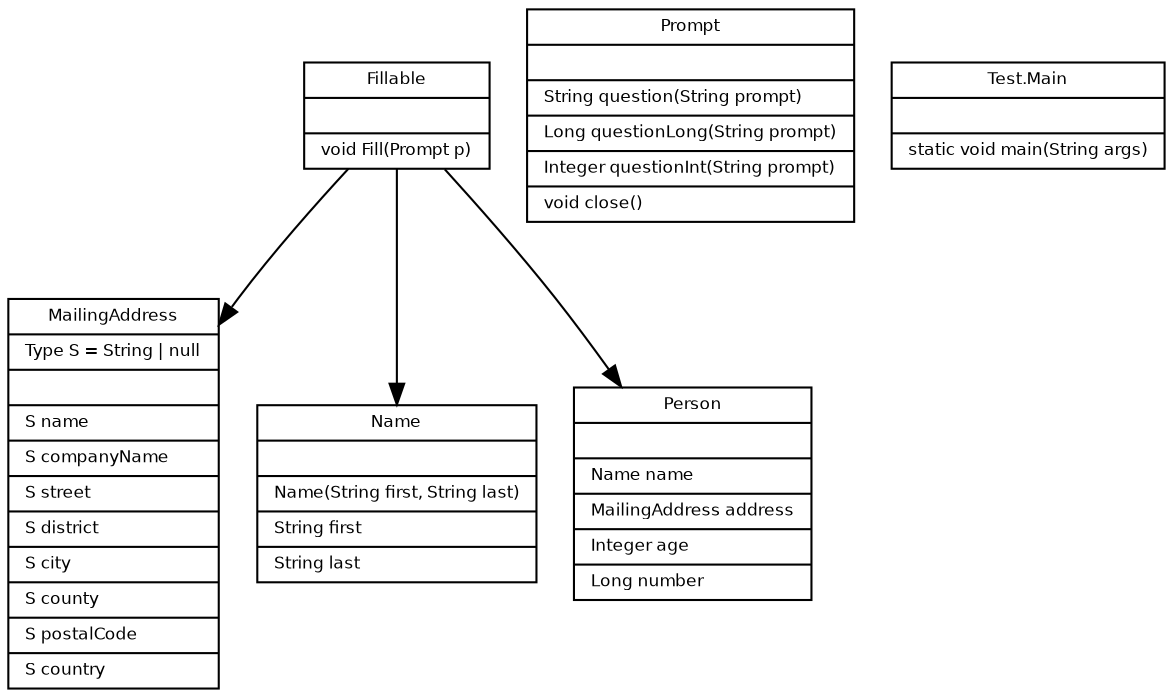 digraph PersonalInformation {
   node [
      fontname="Bitstream Vera Sans"
      fontsize=8
      shape=record
   ]

   edge [
      fontname="Bitstream Vera Sans"
      fontsize=8
   ]

   Fillable [
      label="{Fillable||void Fill(Prompt p)\l}"
   ]

   MailingAddress [
      label="{MailingAddress|Type S = String \| null||S name\l|S companyName\l|S street\l|S district\l|S city\l|S county\l|S postalCode \l|S country \l}"
   ]

   Name [
      label="{Name||Name(String first, String last)\l|String first\l|String last\l}"
   ]

   Person [
      label="{Person||Name name\l|MailingAddress address\l|Integer age\l|Long number\l}"
   ]

   Prompt [
      label="{Prompt||String question(String prompt)\l|Long questionLong(String prompt)\l|Integer questionInt(String prompt)\l|void close()\l}"
   ]

   Test_Main [
      label="{Test.Main||static void main(String args)\l}"
   ]

   Fillable -> MailingAddress
   Fillable -> Name
   Fillable -> Person
}
